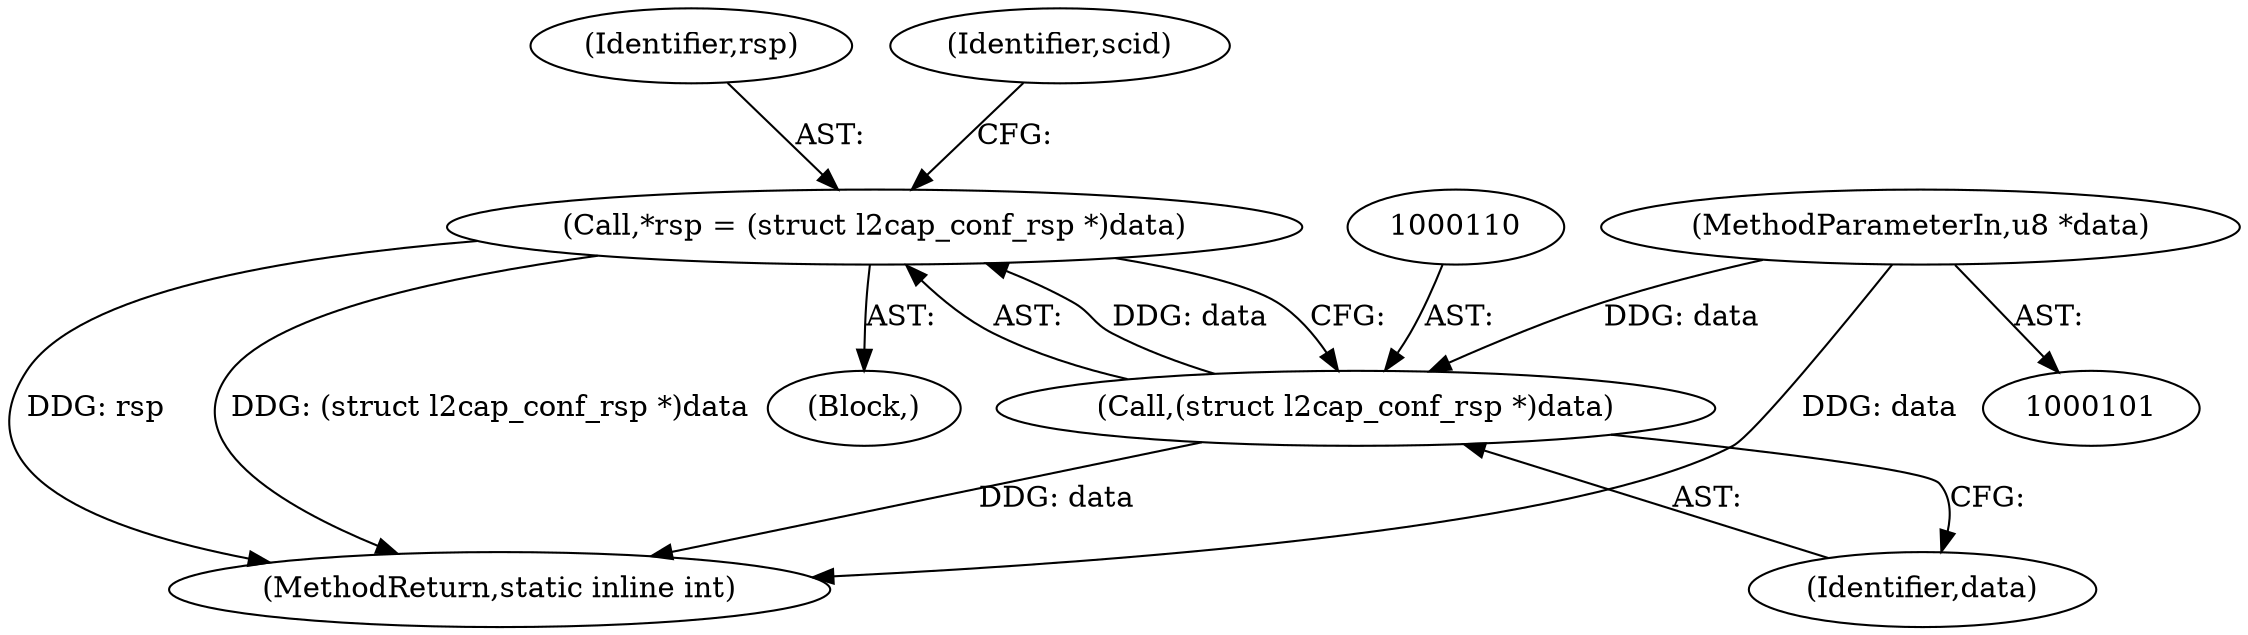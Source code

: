 digraph "0_linux_f2fcfcd670257236ebf2088bbdf26f6a8ef459fe_1@pointer" {
"1000107" [label="(Call,*rsp = (struct l2cap_conf_rsp *)data)"];
"1000109" [label="(Call,(struct l2cap_conf_rsp *)data)"];
"1000104" [label="(MethodParameterIn,u8 *data)"];
"1000109" [label="(Call,(struct l2cap_conf_rsp *)data)"];
"1000108" [label="(Identifier,rsp)"];
"1000320" [label="(MethodReturn,static inline int)"];
"1000117" [label="(Identifier,scid)"];
"1000111" [label="(Identifier,data)"];
"1000104" [label="(MethodParameterIn,u8 *data)"];
"1000105" [label="(Block,)"];
"1000107" [label="(Call,*rsp = (struct l2cap_conf_rsp *)data)"];
"1000107" -> "1000105"  [label="AST: "];
"1000107" -> "1000109"  [label="CFG: "];
"1000108" -> "1000107"  [label="AST: "];
"1000109" -> "1000107"  [label="AST: "];
"1000117" -> "1000107"  [label="CFG: "];
"1000107" -> "1000320"  [label="DDG: rsp"];
"1000107" -> "1000320"  [label="DDG: (struct l2cap_conf_rsp *)data"];
"1000109" -> "1000107"  [label="DDG: data"];
"1000109" -> "1000111"  [label="CFG: "];
"1000110" -> "1000109"  [label="AST: "];
"1000111" -> "1000109"  [label="AST: "];
"1000109" -> "1000320"  [label="DDG: data"];
"1000104" -> "1000109"  [label="DDG: data"];
"1000104" -> "1000101"  [label="AST: "];
"1000104" -> "1000320"  [label="DDG: data"];
}
